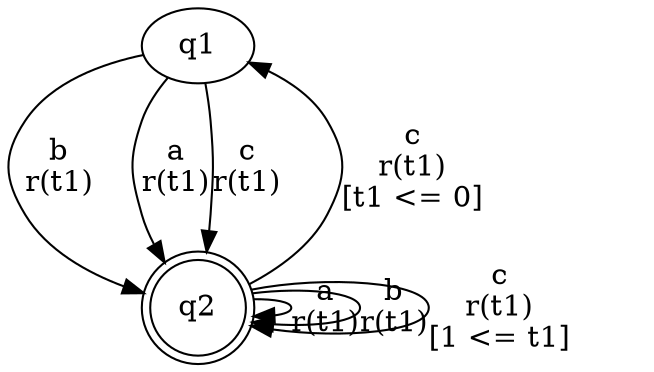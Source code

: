 digraph L {
	qq1[label=q1]
	qq2[label=q2 shape=doublecircle]
	qq1 -> qq2[label="b\nr(t1)\n"]
	qq2 -> qq1[label="c\nr(t1)\n[t1 <= 0]"]
	qq2 -> qq2[label="a\nr(t1)\n"]
	qq2 -> qq2[label="b\nr(t1)\n"]
	qq2 -> qq2[label="c\nr(t1)\n[1 <= t1]"]
	qq1 -> qq2[label="a\nr(t1)\n"]
	qq1 -> qq2[label="c\nr(t1)\n"]
}
